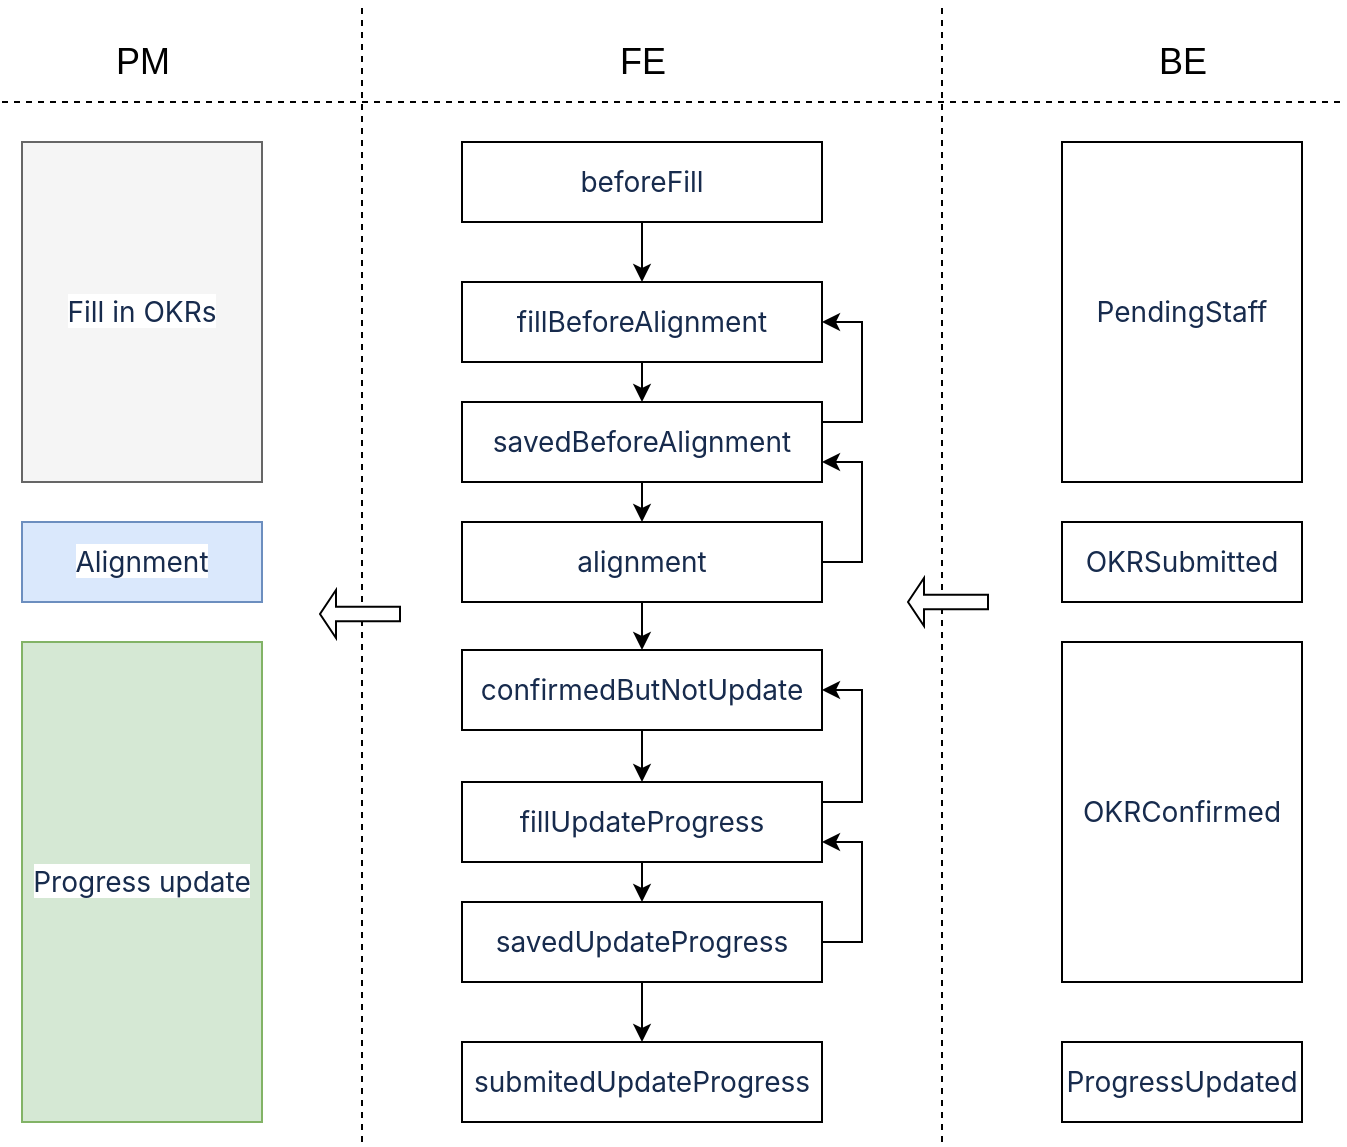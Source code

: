 <mxfile version="20.0.3" type="github">
  <diagram id="hEcX0cz7ZwNKk4SHAKqD" name="Page-1">
    <mxGraphModel dx="1426" dy="794" grid="0" gridSize="10" guides="1" tooltips="1" connect="1" arrows="1" fold="1" page="1" pageScale="1" pageWidth="827" pageHeight="1169" math="0" shadow="0">
      <root>
        <mxCell id="0" />
        <mxCell id="1" parent="0" />
        <mxCell id="wBLrRDxFSJaIiwKPmoWP-54" style="edgeStyle=orthogonalEdgeStyle;rounded=0;orthogonalLoop=1;jettySize=auto;html=1;exitX=0.5;exitY=1;exitDx=0;exitDy=0;entryX=0.5;entryY=0;entryDx=0;entryDy=0;" edge="1" parent="1" source="wBLrRDxFSJaIiwKPmoWP-1" target="wBLrRDxFSJaIiwKPmoWP-40">
          <mxGeometry relative="1" as="geometry" />
        </mxCell>
        <mxCell id="wBLrRDxFSJaIiwKPmoWP-1" value="&lt;span style=&quot;color: rgb(23, 43, 77); font-family: -apple-system, &amp;quot;system-ui&amp;quot;, &amp;quot;Segoe UI&amp;quot;, Roboto, Oxygen, Ubuntu, &amp;quot;Fira Sans&amp;quot;, &amp;quot;Droid Sans&amp;quot;, &amp;quot;Helvetica Neue&amp;quot;, sans-serif; font-size: 14px; text-align: left; background-color: rgb(255, 255, 255);&quot;&gt;beforeFill&lt;/span&gt;" style="rounded=0;whiteSpace=wrap;html=1;" vertex="1" parent="1">
          <mxGeometry x="309" y="150" width="180" height="40" as="geometry" />
        </mxCell>
        <mxCell id="wBLrRDxFSJaIiwKPmoWP-2" value="&lt;span style=&quot;color: rgb(23, 43, 77); font-family: -apple-system, &amp;quot;system-ui&amp;quot;, &amp;quot;Segoe UI&amp;quot;, Roboto, Oxygen, Ubuntu, &amp;quot;Fira Sans&amp;quot;, &amp;quot;Droid Sans&amp;quot;, &amp;quot;Helvetica Neue&amp;quot;, sans-serif; font-size: 14px; text-align: left; background-color: rgb(255, 255, 255);&quot;&gt;Fill in OKRs&lt;/span&gt;" style="rounded=0;whiteSpace=wrap;html=1;fillColor=#f5f5f5;strokeColor=#666666;fontColor=#333333;" vertex="1" parent="1">
          <mxGeometry x="89" y="150" width="120" height="170" as="geometry" />
        </mxCell>
        <mxCell id="wBLrRDxFSJaIiwKPmoWP-3" value="&lt;span style=&quot;color: rgb(23, 43, 77); font-family: -apple-system, &amp;quot;system-ui&amp;quot;, &amp;quot;Segoe UI&amp;quot;, Roboto, Oxygen, Ubuntu, &amp;quot;Fira Sans&amp;quot;, &amp;quot;Droid Sans&amp;quot;, &amp;quot;Helvetica Neue&amp;quot;, sans-serif; font-size: 14px; text-align: left; background-color: rgb(255, 255, 255);&quot;&gt;Alignment&lt;/span&gt;" style="rounded=0;whiteSpace=wrap;html=1;fillColor=#dae8fc;strokeColor=#6c8ebf;" vertex="1" parent="1">
          <mxGeometry x="89" y="340" width="120" height="40" as="geometry" />
        </mxCell>
        <mxCell id="wBLrRDxFSJaIiwKPmoWP-4" value="&lt;span style=&quot;color: rgb(23, 43, 77); font-family: -apple-system, &amp;quot;system-ui&amp;quot;, &amp;quot;Segoe UI&amp;quot;, Roboto, Oxygen, Ubuntu, &amp;quot;Fira Sans&amp;quot;, &amp;quot;Droid Sans&amp;quot;, &amp;quot;Helvetica Neue&amp;quot;, sans-serif; font-size: 14px; text-align: left; background-color: rgb(255, 255, 255);&quot;&gt;Progress update&lt;/span&gt;" style="rounded=0;whiteSpace=wrap;html=1;fillColor=#d5e8d4;strokeColor=#82b366;" vertex="1" parent="1">
          <mxGeometry x="89" y="400" width="120" height="240" as="geometry" />
        </mxCell>
        <mxCell id="wBLrRDxFSJaIiwKPmoWP-39" value="&lt;span style=&quot;color: rgb(23, 43, 77); font-family: -apple-system, &amp;quot;system-ui&amp;quot;, &amp;quot;Segoe UI&amp;quot;, Roboto, Oxygen, Ubuntu, &amp;quot;Fira Sans&amp;quot;, &amp;quot;Droid Sans&amp;quot;, &amp;quot;Helvetica Neue&amp;quot;, sans-serif; font-size: 14px; text-align: left; background-color: rgb(255, 255, 255);&quot;&gt;submitedUpdateProgress&lt;/span&gt;" style="rounded=0;whiteSpace=wrap;html=1;" vertex="1" parent="1">
          <mxGeometry x="309" y="600" width="180" height="40" as="geometry" />
        </mxCell>
        <mxCell id="wBLrRDxFSJaIiwKPmoWP-55" style="edgeStyle=orthogonalEdgeStyle;rounded=0;orthogonalLoop=1;jettySize=auto;html=1;exitX=0.5;exitY=1;exitDx=0;exitDy=0;entryX=0.5;entryY=0;entryDx=0;entryDy=0;" edge="1" parent="1" source="wBLrRDxFSJaIiwKPmoWP-40" target="wBLrRDxFSJaIiwKPmoWP-41">
          <mxGeometry relative="1" as="geometry" />
        </mxCell>
        <mxCell id="wBLrRDxFSJaIiwKPmoWP-40" value="&lt;span style=&quot;color: rgb(23, 43, 77); font-family: -apple-system, &amp;quot;system-ui&amp;quot;, &amp;quot;Segoe UI&amp;quot;, Roboto, Oxygen, Ubuntu, &amp;quot;Fira Sans&amp;quot;, &amp;quot;Droid Sans&amp;quot;, &amp;quot;Helvetica Neue&amp;quot;, sans-serif; font-size: 14px; text-align: left; background-color: rgb(255, 255, 255);&quot;&gt;fillBeforeAlignment&lt;/span&gt;" style="rounded=0;whiteSpace=wrap;html=1;" vertex="1" parent="1">
          <mxGeometry x="309" y="220" width="180" height="40" as="geometry" />
        </mxCell>
        <mxCell id="wBLrRDxFSJaIiwKPmoWP-56" style="edgeStyle=orthogonalEdgeStyle;rounded=0;orthogonalLoop=1;jettySize=auto;html=1;exitX=0.5;exitY=1;exitDx=0;exitDy=0;entryX=0.5;entryY=0;entryDx=0;entryDy=0;" edge="1" parent="1" source="wBLrRDxFSJaIiwKPmoWP-41" target="wBLrRDxFSJaIiwKPmoWP-42">
          <mxGeometry relative="1" as="geometry" />
        </mxCell>
        <mxCell id="wBLrRDxFSJaIiwKPmoWP-69" style="edgeStyle=orthogonalEdgeStyle;rounded=0;orthogonalLoop=1;jettySize=auto;html=1;exitX=1;exitY=0.5;exitDx=0;exitDy=0;entryX=1;entryY=0.5;entryDx=0;entryDy=0;fontSize=18;" edge="1" parent="1" source="wBLrRDxFSJaIiwKPmoWP-41" target="wBLrRDxFSJaIiwKPmoWP-40">
          <mxGeometry relative="1" as="geometry">
            <Array as="points">
              <mxPoint x="489" y="290" />
              <mxPoint x="509" y="290" />
              <mxPoint x="509" y="240" />
            </Array>
          </mxGeometry>
        </mxCell>
        <mxCell id="wBLrRDxFSJaIiwKPmoWP-41" value="&lt;span style=&quot;color: rgb(23, 43, 77); font-family: -apple-system, &amp;quot;system-ui&amp;quot;, &amp;quot;Segoe UI&amp;quot;, Roboto, Oxygen, Ubuntu, &amp;quot;Fira Sans&amp;quot;, &amp;quot;Droid Sans&amp;quot;, &amp;quot;Helvetica Neue&amp;quot;, sans-serif; font-size: 14px; text-align: left; background-color: rgb(255, 255, 255);&quot;&gt;savedBeforeAlignment&lt;/span&gt;" style="rounded=0;whiteSpace=wrap;html=1;" vertex="1" parent="1">
          <mxGeometry x="309" y="280" width="180" height="40" as="geometry" />
        </mxCell>
        <mxCell id="wBLrRDxFSJaIiwKPmoWP-57" style="edgeStyle=orthogonalEdgeStyle;rounded=0;orthogonalLoop=1;jettySize=auto;html=1;exitX=0.5;exitY=1;exitDx=0;exitDy=0;entryX=0.5;entryY=0;entryDx=0;entryDy=0;" edge="1" parent="1" source="wBLrRDxFSJaIiwKPmoWP-42" target="wBLrRDxFSJaIiwKPmoWP-43">
          <mxGeometry relative="1" as="geometry" />
        </mxCell>
        <mxCell id="wBLrRDxFSJaIiwKPmoWP-70" style="edgeStyle=orthogonalEdgeStyle;rounded=0;orthogonalLoop=1;jettySize=auto;html=1;exitX=1;exitY=0.5;exitDx=0;exitDy=0;entryX=1;entryY=0.75;entryDx=0;entryDy=0;fontSize=18;" edge="1" parent="1" source="wBLrRDxFSJaIiwKPmoWP-42" target="wBLrRDxFSJaIiwKPmoWP-41">
          <mxGeometry relative="1" as="geometry" />
        </mxCell>
        <mxCell id="wBLrRDxFSJaIiwKPmoWP-42" value="&lt;span style=&quot;color: rgb(23, 43, 77); font-family: -apple-system, &amp;quot;system-ui&amp;quot;, &amp;quot;Segoe UI&amp;quot;, Roboto, Oxygen, Ubuntu, &amp;quot;Fira Sans&amp;quot;, &amp;quot;Droid Sans&amp;quot;, &amp;quot;Helvetica Neue&amp;quot;, sans-serif; font-size: 14px; text-align: left; background-color: rgb(255, 255, 255);&quot;&gt;alignment&lt;/span&gt;" style="rounded=0;whiteSpace=wrap;html=1;" vertex="1" parent="1">
          <mxGeometry x="309" y="340" width="180" height="40" as="geometry" />
        </mxCell>
        <mxCell id="wBLrRDxFSJaIiwKPmoWP-58" style="edgeStyle=orthogonalEdgeStyle;rounded=0;orthogonalLoop=1;jettySize=auto;html=1;exitX=0.5;exitY=1;exitDx=0;exitDy=0;entryX=0.5;entryY=0;entryDx=0;entryDy=0;" edge="1" parent="1" source="wBLrRDxFSJaIiwKPmoWP-43" target="wBLrRDxFSJaIiwKPmoWP-44">
          <mxGeometry relative="1" as="geometry" />
        </mxCell>
        <mxCell id="wBLrRDxFSJaIiwKPmoWP-43" value="&lt;span style=&quot;color: rgb(23, 43, 77); font-family: -apple-system, &amp;quot;system-ui&amp;quot;, &amp;quot;Segoe UI&amp;quot;, Roboto, Oxygen, Ubuntu, &amp;quot;Fira Sans&amp;quot;, &amp;quot;Droid Sans&amp;quot;, &amp;quot;Helvetica Neue&amp;quot;, sans-serif; font-size: 14px; text-align: left; background-color: rgb(255, 255, 255);&quot;&gt;confirmedButNotUpdate&lt;/span&gt;" style="rounded=0;whiteSpace=wrap;html=1;" vertex="1" parent="1">
          <mxGeometry x="309" y="404" width="180" height="40" as="geometry" />
        </mxCell>
        <mxCell id="wBLrRDxFSJaIiwKPmoWP-59" style="edgeStyle=orthogonalEdgeStyle;rounded=0;orthogonalLoop=1;jettySize=auto;html=1;exitX=0.5;exitY=1;exitDx=0;exitDy=0;entryX=0.5;entryY=0;entryDx=0;entryDy=0;" edge="1" parent="1" source="wBLrRDxFSJaIiwKPmoWP-44" target="wBLrRDxFSJaIiwKPmoWP-45">
          <mxGeometry relative="1" as="geometry" />
        </mxCell>
        <mxCell id="wBLrRDxFSJaIiwKPmoWP-71" style="edgeStyle=orthogonalEdgeStyle;rounded=0;orthogonalLoop=1;jettySize=auto;html=1;exitX=1;exitY=0.25;exitDx=0;exitDy=0;entryX=1;entryY=0.5;entryDx=0;entryDy=0;fontSize=18;" edge="1" parent="1" source="wBLrRDxFSJaIiwKPmoWP-44" target="wBLrRDxFSJaIiwKPmoWP-43">
          <mxGeometry relative="1" as="geometry" />
        </mxCell>
        <mxCell id="wBLrRDxFSJaIiwKPmoWP-44" value="&lt;span style=&quot;color: rgb(23, 43, 77); font-family: -apple-system, &amp;quot;system-ui&amp;quot;, &amp;quot;Segoe UI&amp;quot;, Roboto, Oxygen, Ubuntu, &amp;quot;Fira Sans&amp;quot;, &amp;quot;Droid Sans&amp;quot;, &amp;quot;Helvetica Neue&amp;quot;, sans-serif; font-size: 14px; text-align: left; background-color: rgb(255, 255, 255);&quot;&gt;fillUpdateProgress&lt;/span&gt;" style="rounded=0;whiteSpace=wrap;html=1;" vertex="1" parent="1">
          <mxGeometry x="309" y="470" width="180" height="40" as="geometry" />
        </mxCell>
        <mxCell id="wBLrRDxFSJaIiwKPmoWP-60" style="edgeStyle=orthogonalEdgeStyle;rounded=0;orthogonalLoop=1;jettySize=auto;html=1;exitX=0.5;exitY=1;exitDx=0;exitDy=0;entryX=0.5;entryY=0;entryDx=0;entryDy=0;" edge="1" parent="1" source="wBLrRDxFSJaIiwKPmoWP-45" target="wBLrRDxFSJaIiwKPmoWP-39">
          <mxGeometry relative="1" as="geometry" />
        </mxCell>
        <mxCell id="wBLrRDxFSJaIiwKPmoWP-72" style="edgeStyle=orthogonalEdgeStyle;rounded=0;orthogonalLoop=1;jettySize=auto;html=1;exitX=1;exitY=0.5;exitDx=0;exitDy=0;entryX=1;entryY=0.75;entryDx=0;entryDy=0;fontSize=18;" edge="1" parent="1" source="wBLrRDxFSJaIiwKPmoWP-45" target="wBLrRDxFSJaIiwKPmoWP-44">
          <mxGeometry relative="1" as="geometry" />
        </mxCell>
        <mxCell id="wBLrRDxFSJaIiwKPmoWP-45" value="&lt;span style=&quot;color: rgb(23, 43, 77); font-family: -apple-system, &amp;quot;system-ui&amp;quot;, &amp;quot;Segoe UI&amp;quot;, Roboto, Oxygen, Ubuntu, &amp;quot;Fira Sans&amp;quot;, &amp;quot;Droid Sans&amp;quot;, &amp;quot;Helvetica Neue&amp;quot;, sans-serif; font-size: 14px; text-align: left; background-color: rgb(255, 255, 255);&quot;&gt;savedUpdateProgress&lt;/span&gt;" style="rounded=0;whiteSpace=wrap;html=1;" vertex="1" parent="1">
          <mxGeometry x="309" y="530" width="180" height="40" as="geometry" />
        </mxCell>
        <mxCell id="wBLrRDxFSJaIiwKPmoWP-49" value="&lt;span style=&quot;color: rgb(23, 43, 77); font-family: -apple-system, &amp;quot;system-ui&amp;quot;, &amp;quot;Segoe UI&amp;quot;, Roboto, Oxygen, Ubuntu, &amp;quot;Fira Sans&amp;quot;, &amp;quot;Droid Sans&amp;quot;, &amp;quot;Helvetica Neue&amp;quot;, sans-serif; font-size: 14px; text-align: left; background-color: rgb(255, 255, 255);&quot;&gt;PendingStaff&lt;/span&gt;" style="rounded=0;whiteSpace=wrap;html=1;" vertex="1" parent="1">
          <mxGeometry x="609" y="150" width="120" height="170" as="geometry" />
        </mxCell>
        <mxCell id="wBLrRDxFSJaIiwKPmoWP-50" value="&lt;span style=&quot;color: rgb(23, 43, 77); font-family: -apple-system, &amp;quot;system-ui&amp;quot;, &amp;quot;Segoe UI&amp;quot;, Roboto, Oxygen, Ubuntu, &amp;quot;Fira Sans&amp;quot;, &amp;quot;Droid Sans&amp;quot;, &amp;quot;Helvetica Neue&amp;quot;, sans-serif; font-size: 14px; text-align: left; background-color: rgb(255, 255, 255);&quot;&gt;OKRSubmitted&lt;/span&gt;" style="rounded=0;whiteSpace=wrap;html=1;" vertex="1" parent="1">
          <mxGeometry x="609" y="340" width="120" height="40" as="geometry" />
        </mxCell>
        <mxCell id="wBLrRDxFSJaIiwKPmoWP-51" value="&lt;span style=&quot;color: rgb(23, 43, 77); font-family: -apple-system, &amp;quot;system-ui&amp;quot;, &amp;quot;Segoe UI&amp;quot;, Roboto, Oxygen, Ubuntu, &amp;quot;Fira Sans&amp;quot;, &amp;quot;Droid Sans&amp;quot;, &amp;quot;Helvetica Neue&amp;quot;, sans-serif; font-size: 14px; text-align: left; background-color: rgb(255, 255, 255);&quot;&gt;OKRConfirmed&lt;/span&gt;" style="rounded=0;whiteSpace=wrap;html=1;" vertex="1" parent="1">
          <mxGeometry x="609" y="400" width="120" height="170" as="geometry" />
        </mxCell>
        <mxCell id="wBLrRDxFSJaIiwKPmoWP-52" value="&lt;span style=&quot;color: rgb(23, 43, 77); font-family: -apple-system, &amp;quot;system-ui&amp;quot;, &amp;quot;Segoe UI&amp;quot;, Roboto, Oxygen, Ubuntu, &amp;quot;Fira Sans&amp;quot;, &amp;quot;Droid Sans&amp;quot;, &amp;quot;Helvetica Neue&amp;quot;, sans-serif; font-size: 14px; text-align: left; background-color: rgb(255, 255, 255);&quot;&gt;ProgressUpdated&lt;/span&gt;" style="rounded=0;whiteSpace=wrap;html=1;" vertex="1" parent="1">
          <mxGeometry x="609" y="600" width="120" height="40" as="geometry" />
        </mxCell>
        <mxCell id="wBLrRDxFSJaIiwKPmoWP-62" value="" style="endArrow=none;dashed=1;html=1;rounded=0;" edge="1" parent="1">
          <mxGeometry width="50" height="50" relative="1" as="geometry">
            <mxPoint x="79" y="130" as="sourcePoint" />
            <mxPoint x="749" y="130" as="targetPoint" />
          </mxGeometry>
        </mxCell>
        <mxCell id="wBLrRDxFSJaIiwKPmoWP-63" value="" style="endArrow=none;dashed=1;html=1;rounded=0;" edge="1" parent="1">
          <mxGeometry width="50" height="50" relative="1" as="geometry">
            <mxPoint x="259" y="650" as="sourcePoint" />
            <mxPoint x="259" y="80" as="targetPoint" />
          </mxGeometry>
        </mxCell>
        <mxCell id="wBLrRDxFSJaIiwKPmoWP-64" value="" style="endArrow=none;dashed=1;html=1;rounded=0;" edge="1" parent="1">
          <mxGeometry width="50" height="50" relative="1" as="geometry">
            <mxPoint x="549" y="650" as="sourcePoint" />
            <mxPoint x="549" y="80" as="targetPoint" />
          </mxGeometry>
        </mxCell>
        <mxCell id="wBLrRDxFSJaIiwKPmoWP-65" value="&lt;font style=&quot;font-size: 18px;&quot;&gt;PM&lt;/font&gt;" style="text;html=1;align=center;verticalAlign=middle;resizable=0;points=[];autosize=1;strokeColor=none;fillColor=none;" vertex="1" parent="1">
          <mxGeometry x="124" y="90" width="50" height="40" as="geometry" />
        </mxCell>
        <mxCell id="wBLrRDxFSJaIiwKPmoWP-66" value="&lt;font style=&quot;font-size: 18px;&quot;&gt;FE&lt;/font&gt;" style="text;html=1;align=center;verticalAlign=middle;resizable=0;points=[];autosize=1;strokeColor=none;fillColor=none;" vertex="1" parent="1">
          <mxGeometry x="374" y="90" width="50" height="40" as="geometry" />
        </mxCell>
        <mxCell id="wBLrRDxFSJaIiwKPmoWP-67" value="&lt;font style=&quot;font-size: 18px;&quot;&gt;BE&lt;/font&gt;" style="text;html=1;align=center;verticalAlign=middle;resizable=0;points=[];autosize=1;strokeColor=none;fillColor=none;" vertex="1" parent="1">
          <mxGeometry x="644" y="90" width="50" height="40" as="geometry" />
        </mxCell>
        <mxCell id="wBLrRDxFSJaIiwKPmoWP-73" value="" style="shape=singleArrow;direction=west;whiteSpace=wrap;html=1;fontSize=18;" vertex="1" parent="1">
          <mxGeometry x="238" y="374" width="40" height="24" as="geometry" />
        </mxCell>
        <mxCell id="wBLrRDxFSJaIiwKPmoWP-76" value="" style="shape=singleArrow;direction=west;whiteSpace=wrap;html=1;fontSize=18;" vertex="1" parent="1">
          <mxGeometry x="532" y="368" width="40" height="24" as="geometry" />
        </mxCell>
      </root>
    </mxGraphModel>
  </diagram>
</mxfile>
